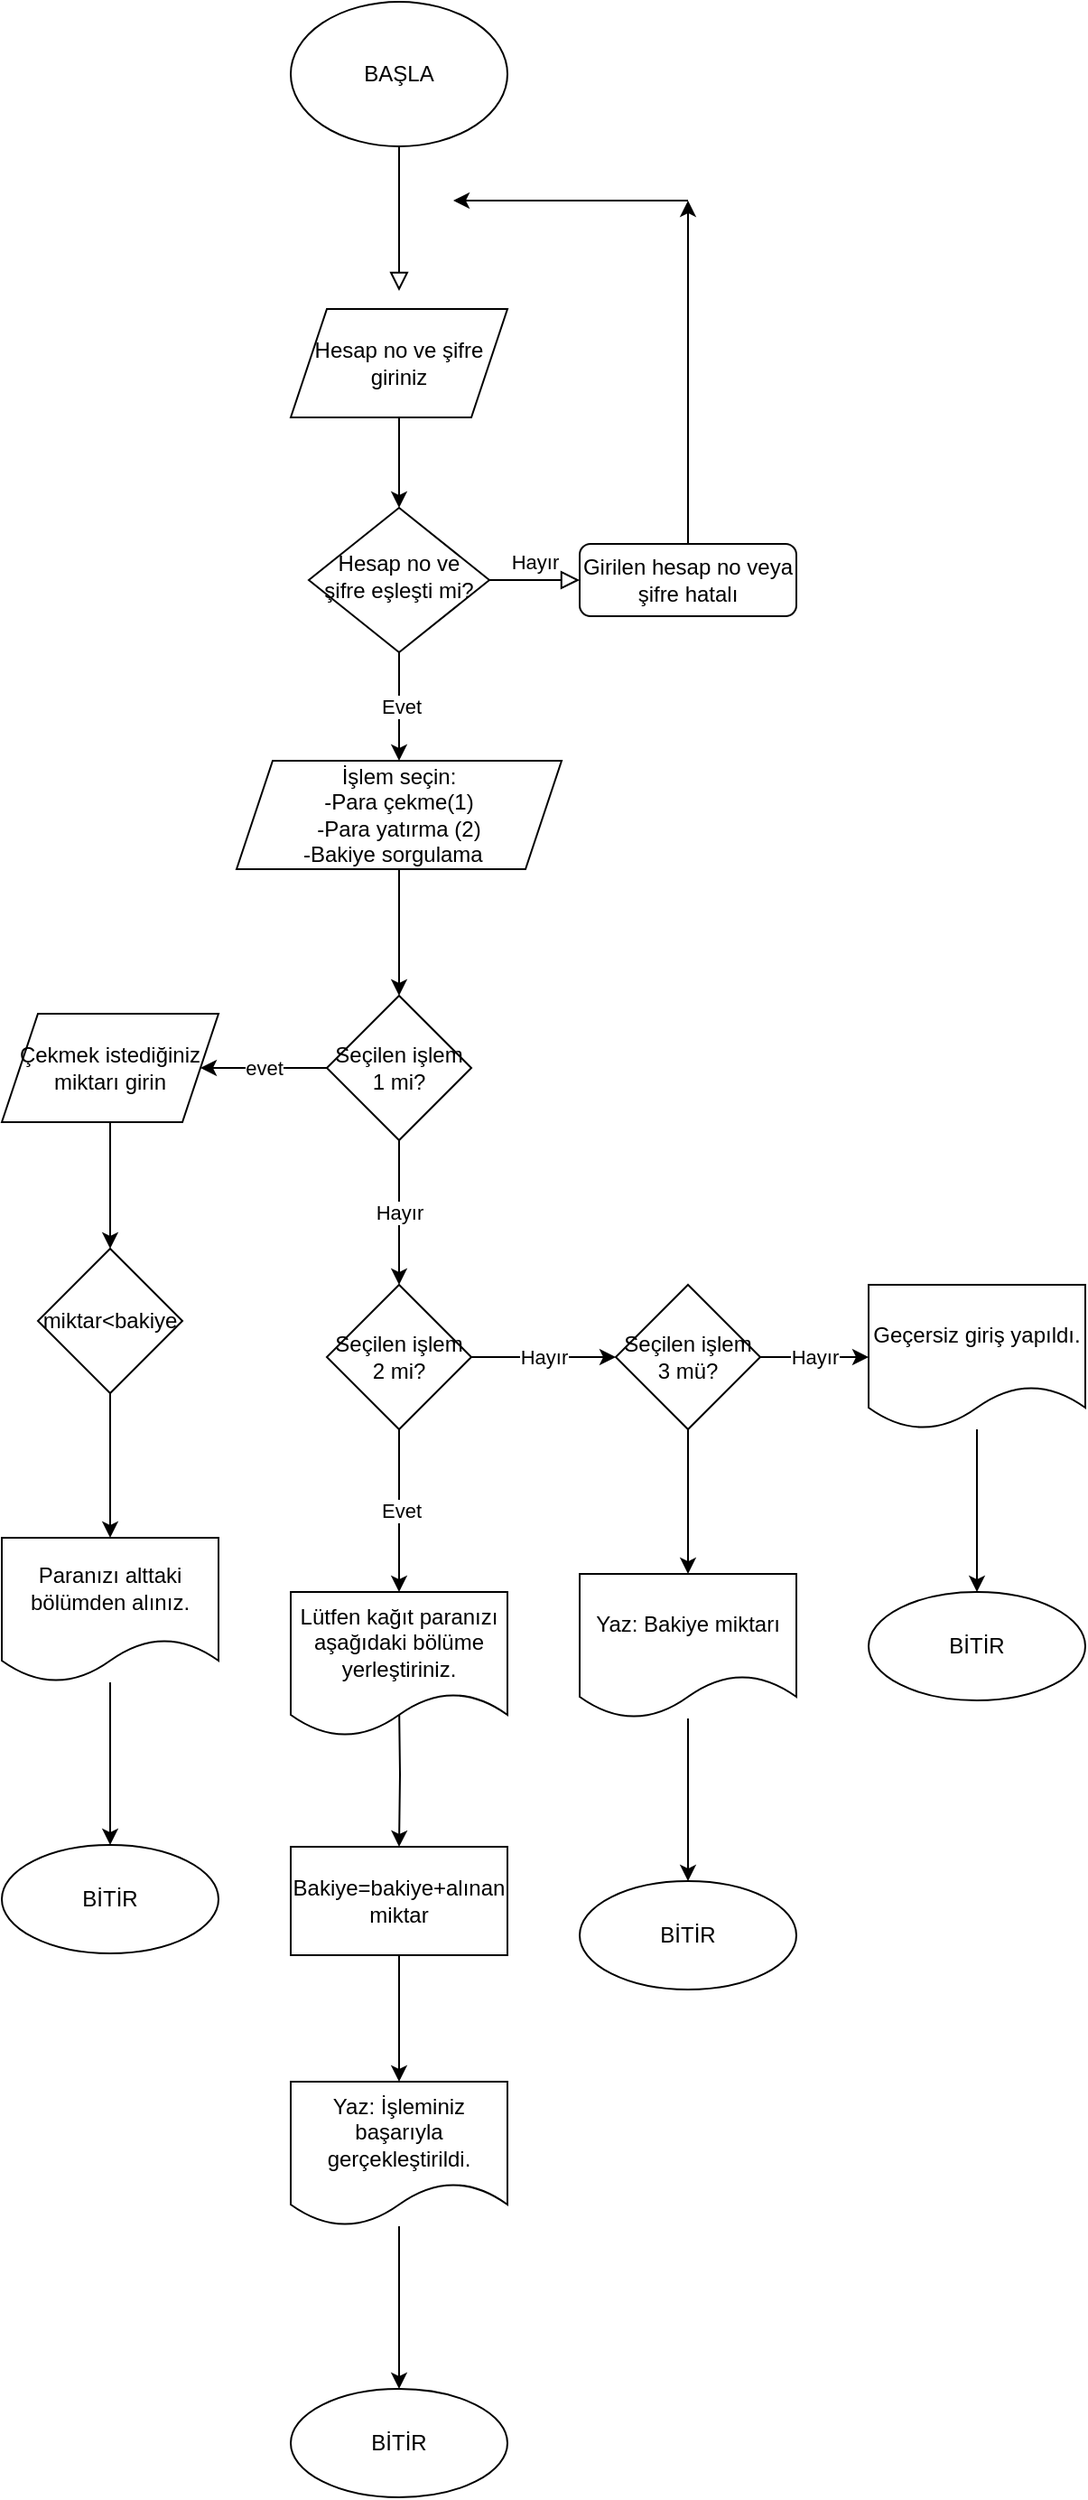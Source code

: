 <mxfile version="14.4.3" type="device"><diagram id="C5RBs43oDa-KdzZeNtuy" name="Page-1"><mxGraphModel dx="1024" dy="592" grid="1" gridSize="10" guides="1" tooltips="1" connect="1" arrows="1" fold="1" page="1" pageScale="1" pageWidth="827" pageHeight="1169" math="0" shadow="0"><root><mxCell id="WIyWlLk6GJQsqaUBKTNV-0"/><mxCell id="WIyWlLk6GJQsqaUBKTNV-1" parent="WIyWlLk6GJQsqaUBKTNV-0"/><mxCell id="WIyWlLk6GJQsqaUBKTNV-2" value="" style="rounded=0;html=1;jettySize=auto;orthogonalLoop=1;fontSize=11;endArrow=block;endFill=0;endSize=8;strokeWidth=1;shadow=0;labelBackgroundColor=none;edgeStyle=orthogonalEdgeStyle;" parent="WIyWlLk6GJQsqaUBKTNV-1" edge="1"><mxGeometry relative="1" as="geometry"><mxPoint x="220" y="90" as="sourcePoint"/><mxPoint x="220" y="170" as="targetPoint"/></mxGeometry></mxCell><mxCell id="WIyWlLk6GJQsqaUBKTNV-9" value="Hayır" style="edgeStyle=orthogonalEdgeStyle;rounded=0;html=1;jettySize=auto;orthogonalLoop=1;fontSize=11;endArrow=block;endFill=0;endSize=8;strokeWidth=1;shadow=0;labelBackgroundColor=none;" parent="WIyWlLk6GJQsqaUBKTNV-1" source="WIyWlLk6GJQsqaUBKTNV-10" target="WIyWlLk6GJQsqaUBKTNV-12" edge="1"><mxGeometry y="10" relative="1" as="geometry"><mxPoint as="offset"/></mxGeometry></mxCell><mxCell id="UaNY4HkXKRRHiKBv3c-z-3" value="Evet" style="edgeStyle=orthogonalEdgeStyle;rounded=0;orthogonalLoop=1;jettySize=auto;html=1;" parent="WIyWlLk6GJQsqaUBKTNV-1" source="WIyWlLk6GJQsqaUBKTNV-10" edge="1"><mxGeometry relative="1" as="geometry"><mxPoint x="220" y="430" as="targetPoint"/></mxGeometry></mxCell><mxCell id="WIyWlLk6GJQsqaUBKTNV-10" value="Hesap no ve şifre eşleşti mi?" style="rhombus;whiteSpace=wrap;html=1;shadow=0;fontFamily=Helvetica;fontSize=12;align=center;strokeWidth=1;spacing=6;spacingTop=-4;" parent="WIyWlLk6GJQsqaUBKTNV-1" vertex="1"><mxGeometry x="170" y="290" width="100" height="80" as="geometry"/></mxCell><mxCell id="UaNY4HkXKRRHiKBv3c-z-7" style="edgeStyle=orthogonalEdgeStyle;rounded=0;orthogonalLoop=1;jettySize=auto;html=1;" parent="WIyWlLk6GJQsqaUBKTNV-1" source="WIyWlLk6GJQsqaUBKTNV-12" edge="1"><mxGeometry relative="1" as="geometry"><mxPoint x="380" y="120" as="targetPoint"/></mxGeometry></mxCell><mxCell id="WIyWlLk6GJQsqaUBKTNV-12" value="Girilen hesap no veya şifre hatalı" style="rounded=1;whiteSpace=wrap;html=1;fontSize=12;glass=0;strokeWidth=1;shadow=0;" parent="WIyWlLk6GJQsqaUBKTNV-1" vertex="1"><mxGeometry x="320" y="310" width="120" height="40" as="geometry"/></mxCell><mxCell id="UaNY4HkXKRRHiKBv3c-z-2" value="" style="edgeStyle=orthogonalEdgeStyle;rounded=0;orthogonalLoop=1;jettySize=auto;html=1;" parent="WIyWlLk6GJQsqaUBKTNV-1" source="UaNY4HkXKRRHiKBv3c-z-0" target="WIyWlLk6GJQsqaUBKTNV-10" edge="1"><mxGeometry relative="1" as="geometry"/></mxCell><mxCell id="UaNY4HkXKRRHiKBv3c-z-0" value="Hesap no ve şifre giriniz" style="shape=parallelogram;perimeter=parallelogramPerimeter;whiteSpace=wrap;html=1;fixedSize=1;labelBackgroundColor=none;" parent="WIyWlLk6GJQsqaUBKTNV-1" vertex="1"><mxGeometry x="160" y="180" width="120" height="60" as="geometry"/></mxCell><mxCell id="UaNY4HkXKRRHiKBv3c-z-11" value="" style="edgeStyle=orthogonalEdgeStyle;rounded=0;orthogonalLoop=1;jettySize=auto;html=1;" parent="WIyWlLk6GJQsqaUBKTNV-1" source="UaNY4HkXKRRHiKBv3c-z-4" target="UaNY4HkXKRRHiKBv3c-z-10" edge="1"><mxGeometry relative="1" as="geometry"/></mxCell><mxCell id="UaNY4HkXKRRHiKBv3c-z-4" value="İşlem seçin:&lt;br&gt;-Para çekme(1)&lt;br&gt;-Para yatırma (2)&lt;br&gt;-Bakiye sorgulama&amp;nbsp;&amp;nbsp;" style="shape=parallelogram;perimeter=parallelogramPerimeter;whiteSpace=wrap;html=1;fixedSize=1;labelBackgroundColor=none;" parent="WIyWlLk6GJQsqaUBKTNV-1" vertex="1"><mxGeometry x="130" y="430" width="180" height="60" as="geometry"/></mxCell><mxCell id="UaNY4HkXKRRHiKBv3c-z-8" value="" style="endArrow=classic;html=1;" parent="WIyWlLk6GJQsqaUBKTNV-1" edge="1"><mxGeometry width="50" height="50" relative="1" as="geometry"><mxPoint x="380" y="120" as="sourcePoint"/><mxPoint x="250" y="120" as="targetPoint"/><Array as="points"/></mxGeometry></mxCell><mxCell id="UaNY4HkXKRRHiKBv3c-z-13" value="evet" style="edgeStyle=orthogonalEdgeStyle;rounded=0;orthogonalLoop=1;jettySize=auto;html=1;" parent="WIyWlLk6GJQsqaUBKTNV-1" source="UaNY4HkXKRRHiKBv3c-z-10" target="UaNY4HkXKRRHiKBv3c-z-12" edge="1"><mxGeometry relative="1" as="geometry"/></mxCell><mxCell id="UaNY4HkXKRRHiKBv3c-z-15" value="Hayır" style="edgeStyle=orthogonalEdgeStyle;rounded=0;orthogonalLoop=1;jettySize=auto;html=1;" parent="WIyWlLk6GJQsqaUBKTNV-1" source="UaNY4HkXKRRHiKBv3c-z-10" target="UaNY4HkXKRRHiKBv3c-z-14" edge="1"><mxGeometry relative="1" as="geometry"/></mxCell><mxCell id="UaNY4HkXKRRHiKBv3c-z-10" value="Seçilen işlem 1 mi?" style="rhombus;whiteSpace=wrap;html=1;" parent="WIyWlLk6GJQsqaUBKTNV-1" vertex="1"><mxGeometry x="180" y="560" width="80" height="80" as="geometry"/></mxCell><mxCell id="UaNY4HkXKRRHiKBv3c-z-32" value="" style="edgeStyle=orthogonalEdgeStyle;rounded=0;orthogonalLoop=1;jettySize=auto;html=1;" parent="WIyWlLk6GJQsqaUBKTNV-1" source="UaNY4HkXKRRHiKBv3c-z-12" target="UaNY4HkXKRRHiKBv3c-z-31" edge="1"><mxGeometry relative="1" as="geometry"/></mxCell><mxCell id="UaNY4HkXKRRHiKBv3c-z-12" value="Çekmek istediğiniz miktarı girin" style="shape=parallelogram;perimeter=parallelogramPerimeter;whiteSpace=wrap;html=1;fixedSize=1;" parent="WIyWlLk6GJQsqaUBKTNV-1" vertex="1"><mxGeometry y="570" width="120" height="60" as="geometry"/></mxCell><mxCell id="UaNY4HkXKRRHiKBv3c-z-17" value="Hayır" style="edgeStyle=orthogonalEdgeStyle;rounded=0;orthogonalLoop=1;jettySize=auto;html=1;" parent="WIyWlLk6GJQsqaUBKTNV-1" source="UaNY4HkXKRRHiKBv3c-z-14" target="UaNY4HkXKRRHiKBv3c-z-16" edge="1"><mxGeometry relative="1" as="geometry"/></mxCell><mxCell id="UaNY4HkXKRRHiKBv3c-z-21" value="Evet" style="edgeStyle=orthogonalEdgeStyle;rounded=0;orthogonalLoop=1;jettySize=auto;html=1;" parent="WIyWlLk6GJQsqaUBKTNV-1" source="UaNY4HkXKRRHiKBv3c-z-14" edge="1"><mxGeometry relative="1" as="geometry"><mxPoint x="220" y="890" as="targetPoint"/></mxGeometry></mxCell><mxCell id="UaNY4HkXKRRHiKBv3c-z-14" value="Seçilen işlem 2 mi?" style="rhombus;whiteSpace=wrap;html=1;" parent="WIyWlLk6GJQsqaUBKTNV-1" vertex="1"><mxGeometry x="180" y="720" width="80" height="80" as="geometry"/></mxCell><mxCell id="UaNY4HkXKRRHiKBv3c-z-19" value="Hayır" style="edgeStyle=orthogonalEdgeStyle;rounded=0;orthogonalLoop=1;jettySize=auto;html=1;" parent="WIyWlLk6GJQsqaUBKTNV-1" source="UaNY4HkXKRRHiKBv3c-z-16" target="UaNY4HkXKRRHiKBv3c-z-18" edge="1"><mxGeometry relative="1" as="geometry"/></mxCell><mxCell id="UaNY4HkXKRRHiKBv3c-z-38" value="" style="edgeStyle=orthogonalEdgeStyle;rounded=0;orthogonalLoop=1;jettySize=auto;html=1;" parent="WIyWlLk6GJQsqaUBKTNV-1" source="UaNY4HkXKRRHiKBv3c-z-16" target="UaNY4HkXKRRHiKBv3c-z-37" edge="1"><mxGeometry relative="1" as="geometry"/></mxCell><mxCell id="UaNY4HkXKRRHiKBv3c-z-16" value="Seçilen işlem 3 mü?" style="rhombus;whiteSpace=wrap;html=1;" parent="WIyWlLk6GJQsqaUBKTNV-1" vertex="1"><mxGeometry x="340" y="720" width="80" height="80" as="geometry"/></mxCell><mxCell id="UaNY4HkXKRRHiKBv3c-z-42" value="" style="edgeStyle=orthogonalEdgeStyle;rounded=0;orthogonalLoop=1;jettySize=auto;html=1;" parent="WIyWlLk6GJQsqaUBKTNV-1" source="UaNY4HkXKRRHiKBv3c-z-18" target="UaNY4HkXKRRHiKBv3c-z-41" edge="1"><mxGeometry relative="1" as="geometry"/></mxCell><mxCell id="UaNY4HkXKRRHiKBv3c-z-18" value="Geçersiz giriş yapıldı." style="shape=document;whiteSpace=wrap;html=1;boundedLbl=1;" parent="WIyWlLk6GJQsqaUBKTNV-1" vertex="1"><mxGeometry x="480" y="720" width="120" height="80" as="geometry"/></mxCell><mxCell id="UaNY4HkXKRRHiKBv3c-z-23" value="" style="edgeStyle=orthogonalEdgeStyle;rounded=0;orthogonalLoop=1;jettySize=auto;html=1;" parent="WIyWlLk6GJQsqaUBKTNV-1" target="UaNY4HkXKRRHiKBv3c-z-22" edge="1"><mxGeometry relative="1" as="geometry"><mxPoint x="220" y="950" as="sourcePoint"/></mxGeometry></mxCell><mxCell id="UaNY4HkXKRRHiKBv3c-z-25" value="" style="edgeStyle=orthogonalEdgeStyle;rounded=0;orthogonalLoop=1;jettySize=auto;html=1;" parent="WIyWlLk6GJQsqaUBKTNV-1" source="UaNY4HkXKRRHiKBv3c-z-22" target="UaNY4HkXKRRHiKBv3c-z-24" edge="1"><mxGeometry relative="1" as="geometry"/></mxCell><mxCell id="UaNY4HkXKRRHiKBv3c-z-22" value="Bakiye=bakiye+alınan miktar" style="whiteSpace=wrap;html=1;" parent="WIyWlLk6GJQsqaUBKTNV-1" vertex="1"><mxGeometry x="160" y="1031" width="120" height="60" as="geometry"/></mxCell><mxCell id="UaNY4HkXKRRHiKBv3c-z-28" value="" style="edgeStyle=orthogonalEdgeStyle;rounded=0;orthogonalLoop=1;jettySize=auto;html=1;" parent="WIyWlLk6GJQsqaUBKTNV-1" source="UaNY4HkXKRRHiKBv3c-z-24" target="UaNY4HkXKRRHiKBv3c-z-27" edge="1"><mxGeometry relative="1" as="geometry"/></mxCell><mxCell id="UaNY4HkXKRRHiKBv3c-z-24" value="Yaz: İşleminiz başarıyla gerçekleştirildi." style="shape=document;whiteSpace=wrap;html=1;boundedLbl=1;" parent="WIyWlLk6GJQsqaUBKTNV-1" vertex="1"><mxGeometry x="160" y="1161" width="120" height="80" as="geometry"/></mxCell><mxCell id="UaNY4HkXKRRHiKBv3c-z-27" value="BİTİR" style="ellipse;whiteSpace=wrap;html=1;" parent="WIyWlLk6GJQsqaUBKTNV-1" vertex="1"><mxGeometry x="160" y="1331" width="120" height="60" as="geometry"/></mxCell><mxCell id="UaNY4HkXKRRHiKBv3c-z-30" value="Lütfen kağıt paranızı aşağıdaki bölüme yerleştiriniz." style="shape=document;whiteSpace=wrap;html=1;boundedLbl=1;labelBackgroundColor=none;" parent="WIyWlLk6GJQsqaUBKTNV-1" vertex="1"><mxGeometry x="160" y="890" width="120" height="80" as="geometry"/></mxCell><mxCell id="UaNY4HkXKRRHiKBv3c-z-34" value="" style="edgeStyle=orthogonalEdgeStyle;rounded=0;orthogonalLoop=1;jettySize=auto;html=1;" parent="WIyWlLk6GJQsqaUBKTNV-1" source="UaNY4HkXKRRHiKBv3c-z-31" target="UaNY4HkXKRRHiKBv3c-z-33" edge="1"><mxGeometry relative="1" as="geometry"/></mxCell><mxCell id="UaNY4HkXKRRHiKBv3c-z-31" value="miktar&amp;lt;bakiye" style="rhombus;whiteSpace=wrap;html=1;" parent="WIyWlLk6GJQsqaUBKTNV-1" vertex="1"><mxGeometry x="20" y="700" width="80" height="80" as="geometry"/></mxCell><mxCell id="UaNY4HkXKRRHiKBv3c-z-36" value="" style="edgeStyle=orthogonalEdgeStyle;rounded=0;orthogonalLoop=1;jettySize=auto;html=1;" parent="WIyWlLk6GJQsqaUBKTNV-1" source="UaNY4HkXKRRHiKBv3c-z-33" target="UaNY4HkXKRRHiKBv3c-z-35" edge="1"><mxGeometry relative="1" as="geometry"/></mxCell><mxCell id="UaNY4HkXKRRHiKBv3c-z-33" value="Paranızı alttaki bölümden alınız." style="shape=document;whiteSpace=wrap;html=1;boundedLbl=1;" parent="WIyWlLk6GJQsqaUBKTNV-1" vertex="1"><mxGeometry y="860" width="120" height="80" as="geometry"/></mxCell><mxCell id="UaNY4HkXKRRHiKBv3c-z-35" value="BİTİR" style="ellipse;whiteSpace=wrap;html=1;" parent="WIyWlLk6GJQsqaUBKTNV-1" vertex="1"><mxGeometry y="1030" width="120" height="60" as="geometry"/></mxCell><mxCell id="UaNY4HkXKRRHiKBv3c-z-40" value="" style="edgeStyle=orthogonalEdgeStyle;rounded=0;orthogonalLoop=1;jettySize=auto;html=1;" parent="WIyWlLk6GJQsqaUBKTNV-1" source="UaNY4HkXKRRHiKBv3c-z-37" target="UaNY4HkXKRRHiKBv3c-z-39" edge="1"><mxGeometry relative="1" as="geometry"/></mxCell><mxCell id="UaNY4HkXKRRHiKBv3c-z-37" value="Yaz: Bakiye miktarı" style="shape=document;whiteSpace=wrap;html=1;boundedLbl=1;" parent="WIyWlLk6GJQsqaUBKTNV-1" vertex="1"><mxGeometry x="320" y="880" width="120" height="80" as="geometry"/></mxCell><mxCell id="UaNY4HkXKRRHiKBv3c-z-39" value="BİTİR" style="ellipse;whiteSpace=wrap;html=1;" parent="WIyWlLk6GJQsqaUBKTNV-1" vertex="1"><mxGeometry x="320" y="1050" width="120" height="60" as="geometry"/></mxCell><mxCell id="UaNY4HkXKRRHiKBv3c-z-41" value="BİTİR" style="ellipse;whiteSpace=wrap;html=1;" parent="WIyWlLk6GJQsqaUBKTNV-1" vertex="1"><mxGeometry x="480" y="890" width="120" height="60" as="geometry"/></mxCell><mxCell id="UaNY4HkXKRRHiKBv3c-z-43" value="BAŞLA" style="ellipse;whiteSpace=wrap;html=1;labelBackgroundColor=none;" parent="WIyWlLk6GJQsqaUBKTNV-1" vertex="1"><mxGeometry x="160" y="10" width="120" height="80" as="geometry"/></mxCell></root></mxGraphModel></diagram></mxfile>